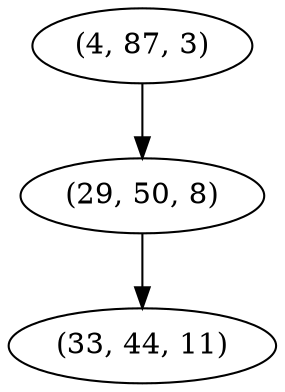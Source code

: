digraph tree {
    "(4, 87, 3)";
    "(29, 50, 8)";
    "(33, 44, 11)";
    "(4, 87, 3)" -> "(29, 50, 8)";
    "(29, 50, 8)" -> "(33, 44, 11)";
}
